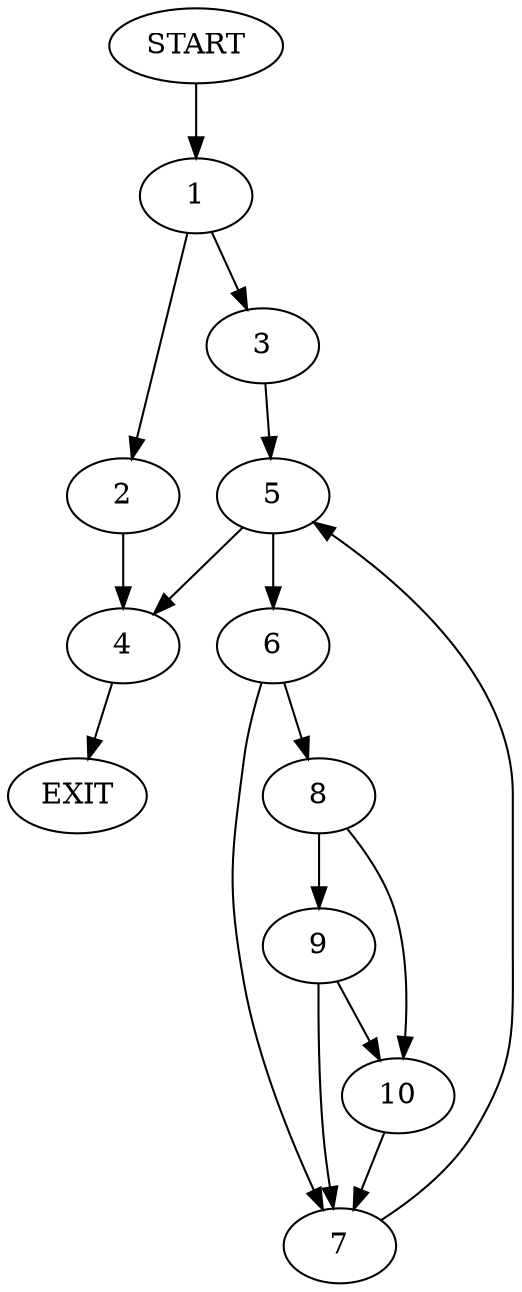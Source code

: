 digraph {
0 [label="START"];
1;
2;
3;
4;
5;
6;
7;
8;
9;
10;
11 [label="EXIT"];
0 -> 1;
1 -> 2;
1 -> 3;
2 -> 4;
3 -> 5;
4 -> 11;
5 -> 4;
5 -> 6;
6 -> 7;
6 -> 8;
7 -> 5;
8 -> 9;
8 -> 10;
10 -> 7;
9 -> 10;
9 -> 7;
}